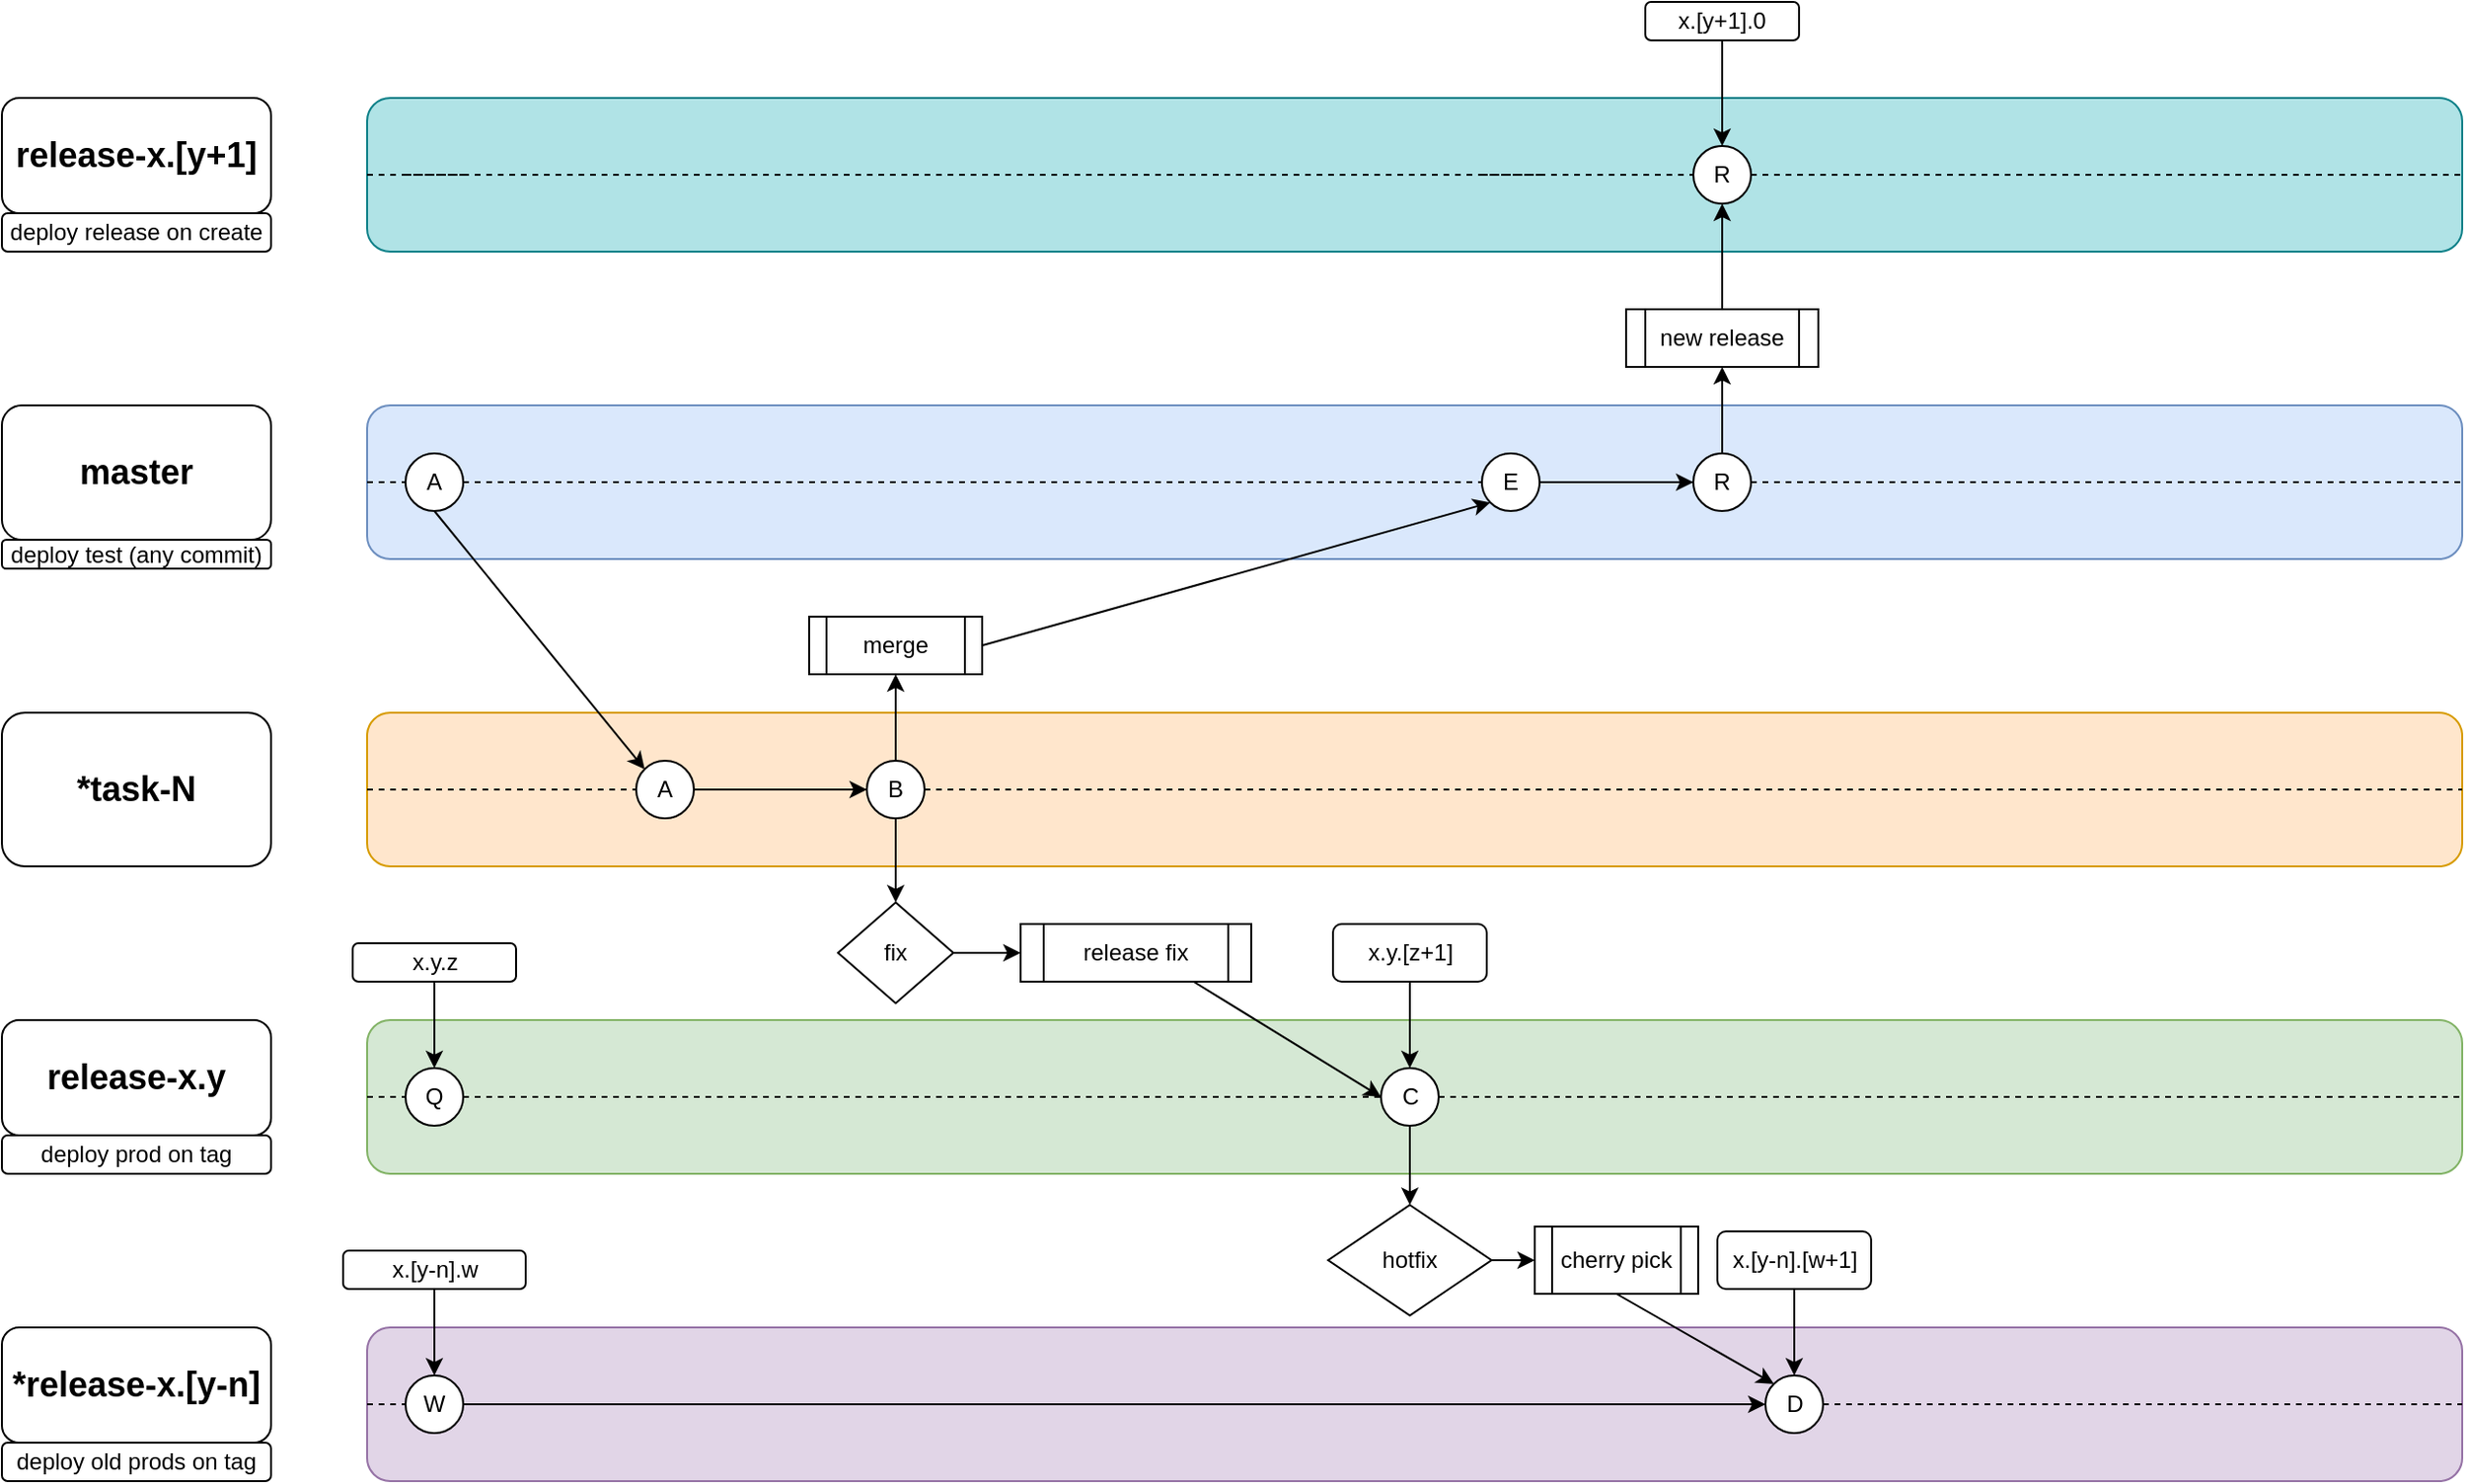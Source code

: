 <mxfile version="25.0.3">
  <diagram name="Страница — 1" id="oBCWE1gwKsoiFBKlAs1y">
    <mxGraphModel dx="2022" dy="1787" grid="1" gridSize="10" guides="1" tooltips="1" connect="1" arrows="1" fold="1" page="1" pageScale="1" pageWidth="827" pageHeight="1169" math="0" shadow="0">
      <root>
        <mxCell id="0" />
        <mxCell id="1" parent="0" />
        <mxCell id="iaNGk2XYDdVEJVMVyS7h-15" value="" style="rounded=1;whiteSpace=wrap;html=1;fillColor=#e1d5e7;strokeColor=#9673a6;" vertex="1" parent="1">
          <mxGeometry x="60" y="640" width="1090" height="80" as="geometry" />
        </mxCell>
        <mxCell id="iaNGk2XYDdVEJVMVyS7h-1" value="" style="rounded=1;whiteSpace=wrap;html=1;fillColor=#dae8fc;strokeColor=#6c8ebf;" vertex="1" parent="1">
          <mxGeometry x="60" y="160" width="1090" height="80" as="geometry" />
        </mxCell>
        <mxCell id="iaNGk2XYDdVEJVMVyS7h-2" value="&lt;h2&gt;master&lt;/h2&gt;" style="rounded=1;whiteSpace=wrap;html=1;" vertex="1" parent="1">
          <mxGeometry x="-130" y="160" width="140" height="70" as="geometry" />
        </mxCell>
        <mxCell id="iaNGk2XYDdVEJVMVyS7h-3" value="" style="rounded=1;whiteSpace=wrap;html=1;fillColor=#d5e8d4;strokeColor=#82b366;" vertex="1" parent="1">
          <mxGeometry x="60" y="480" width="1090" height="80" as="geometry" />
        </mxCell>
        <mxCell id="iaNGk2XYDdVEJVMVyS7h-4" value="&lt;h2&gt;release-x.y&lt;/h2&gt;" style="rounded=1;whiteSpace=wrap;html=1;" vertex="1" parent="1">
          <mxGeometry x="-130" y="480" width="140" height="60" as="geometry" />
        </mxCell>
        <mxCell id="iaNGk2XYDdVEJVMVyS7h-5" value="" style="rounded=1;whiteSpace=wrap;html=1;fillColor=#ffe6cc;strokeColor=#d79b00;" vertex="1" parent="1">
          <mxGeometry x="60" y="320" width="1090" height="80" as="geometry" />
        </mxCell>
        <mxCell id="iaNGk2XYDdVEJVMVyS7h-6" value="&lt;h2&gt;*task-N&lt;/h2&gt;" style="rounded=1;whiteSpace=wrap;html=1;" vertex="1" parent="1">
          <mxGeometry x="-130" y="320" width="140" height="80" as="geometry" />
        </mxCell>
        <mxCell id="iaNGk2XYDdVEJVMVyS7h-13" value="x.y.z" style="rounded=1;whiteSpace=wrap;html=1;" vertex="1" parent="1">
          <mxGeometry x="52.5" y="440" width="85" height="20" as="geometry" />
        </mxCell>
        <mxCell id="iaNGk2XYDdVEJVMVyS7h-14" value="" style="endArrow=classic;html=1;rounded=0;exitX=0.5;exitY=1;exitDx=0;exitDy=0;entryX=0.5;entryY=0;entryDx=0;entryDy=0;" edge="1" parent="1" source="iaNGk2XYDdVEJVMVyS7h-13" target="iaNGk2XYDdVEJVMVyS7h-8">
          <mxGeometry width="50" height="50" relative="1" as="geometry">
            <mxPoint x="95" y="370" as="sourcePoint" />
            <mxPoint x="95" y="420" as="targetPoint" />
          </mxGeometry>
        </mxCell>
        <mxCell id="iaNGk2XYDdVEJVMVyS7h-16" value="&lt;h2&gt;*release-x.[y-n]&lt;/h2&gt;" style="rounded=1;whiteSpace=wrap;html=1;" vertex="1" parent="1">
          <mxGeometry x="-130" y="640" width="140" height="60" as="geometry" />
        </mxCell>
        <mxCell id="iaNGk2XYDdVEJVMVyS7h-18" value="x.[y-n]&lt;span style=&quot;background-color: initial;&quot;&gt;.w&lt;/span&gt;" style="rounded=1;whiteSpace=wrap;html=1;" vertex="1" parent="1">
          <mxGeometry x="47.5" y="600" width="95" height="20" as="geometry" />
        </mxCell>
        <mxCell id="iaNGk2XYDdVEJVMVyS7h-19" value="" style="endArrow=classic;html=1;rounded=0;exitX=0.5;exitY=1;exitDx=0;exitDy=0;entryX=0.5;entryY=0;entryDx=0;entryDy=0;" edge="1" parent="1" source="iaNGk2XYDdVEJVMVyS7h-18" target="iaNGk2XYDdVEJVMVyS7h-17">
          <mxGeometry width="50" height="50" relative="1" as="geometry">
            <mxPoint x="95" y="620" as="sourcePoint" />
            <mxPoint x="95" y="670" as="targetPoint" />
          </mxGeometry>
        </mxCell>
        <mxCell id="iaNGk2XYDdVEJVMVyS7h-21" value="" style="endArrow=none;dashed=1;html=1;rounded=0;exitX=0;exitY=0.5;exitDx=0;exitDy=0;entryX=1;entryY=0.5;entryDx=0;entryDy=0;" edge="1" parent="1" source="iaNGk2XYDdVEJVMVyS7h-24" target="iaNGk2XYDdVEJVMVyS7h-5">
          <mxGeometry width="50" height="50" relative="1" as="geometry">
            <mxPoint x="460" y="440" as="sourcePoint" />
            <mxPoint x="510" y="390" as="targetPoint" />
          </mxGeometry>
        </mxCell>
        <mxCell id="iaNGk2XYDdVEJVMVyS7h-26" value="" style="endArrow=classic;html=1;rounded=0;exitX=1;exitY=0.5;exitDx=0;exitDy=0;entryX=0;entryY=0.5;entryDx=0;entryDy=0;" edge="1" parent="1" source="iaNGk2XYDdVEJVMVyS7h-12" target="iaNGk2XYDdVEJVMVyS7h-24">
          <mxGeometry width="50" height="50" relative="1" as="geometry">
            <mxPoint x="460" y="660" as="sourcePoint" />
            <mxPoint x="510" y="610" as="targetPoint" />
          </mxGeometry>
        </mxCell>
        <mxCell id="iaNGk2XYDdVEJVMVyS7h-29" value="x.y.[z+1]" style="rounded=1;whiteSpace=wrap;html=1;" vertex="1" parent="1">
          <mxGeometry x="562.5" y="430" width="80" height="30" as="geometry" />
        </mxCell>
        <mxCell id="iaNGk2XYDdVEJVMVyS7h-30" value="" style="endArrow=classic;html=1;rounded=0;exitX=0.5;exitY=1;exitDx=0;exitDy=0;entryX=0.5;entryY=0;entryDx=0;entryDy=0;" edge="1" parent="1" source="iaNGk2XYDdVEJVMVyS7h-29" target="iaNGk2XYDdVEJVMVyS7h-9">
          <mxGeometry width="50" height="50" relative="1" as="geometry">
            <mxPoint x="545" y="660" as="sourcePoint" />
            <mxPoint x="595" y="610" as="targetPoint" />
          </mxGeometry>
        </mxCell>
        <mxCell id="iaNGk2XYDdVEJVMVyS7h-31" value="" style="endArrow=none;dashed=1;html=1;rounded=0;exitX=0;exitY=0.5;exitDx=0;exitDy=0;entryX=1;entryY=0.5;entryDx=0;entryDy=0;" edge="1" parent="1" source="iaNGk2XYDdVEJVMVyS7h-63" target="iaNGk2XYDdVEJVMVyS7h-1">
          <mxGeometry width="50" height="50" relative="1" as="geometry">
            <mxPoint x="460" y="420" as="sourcePoint" />
            <mxPoint x="510" y="370" as="targetPoint" />
          </mxGeometry>
        </mxCell>
        <mxCell id="iaNGk2XYDdVEJVMVyS7h-32" value="" style="endArrow=none;dashed=1;html=1;rounded=0;exitX=0;exitY=0.5;exitDx=0;exitDy=0;entryX=1;entryY=0.5;entryDx=0;entryDy=0;" edge="1" parent="1" source="iaNGk2XYDdVEJVMVyS7h-1" target="iaNGk2XYDdVEJVMVyS7h-7">
          <mxGeometry width="50" height="50" relative="1" as="geometry">
            <mxPoint x="60" y="200" as="sourcePoint" />
            <mxPoint x="1150" y="200" as="targetPoint" />
          </mxGeometry>
        </mxCell>
        <mxCell id="iaNGk2XYDdVEJVMVyS7h-37" value="" style="endArrow=none;dashed=1;html=1;rounded=0;exitX=0;exitY=0.5;exitDx=0;exitDy=0;entryX=1;entryY=0.5;entryDx=0;entryDy=0;" edge="1" parent="1" source="iaNGk2XYDdVEJVMVyS7h-7" target="iaNGk2XYDdVEJVMVyS7h-23">
          <mxGeometry width="50" height="50" relative="1" as="geometry">
            <mxPoint x="80" y="200" as="sourcePoint" />
            <mxPoint x="1150" y="200" as="targetPoint" />
          </mxGeometry>
        </mxCell>
        <mxCell id="iaNGk2XYDdVEJVMVyS7h-39" value="cherry pick" style="shape=process;whiteSpace=wrap;html=1;backgroundOutline=1;" vertex="1" parent="1">
          <mxGeometry x="667.5" y="587.5" width="85" height="35" as="geometry" />
        </mxCell>
        <mxCell id="iaNGk2XYDdVEJVMVyS7h-40" value="" style="endArrow=classic;html=1;rounded=0;entryX=0.5;entryY=0;entryDx=0;entryDy=0;exitX=0.5;exitY=1;exitDx=0;exitDy=0;" edge="1" parent="1" source="iaNGk2XYDdVEJVMVyS7h-9" target="iaNGk2XYDdVEJVMVyS7h-41">
          <mxGeometry width="50" height="50" relative="1" as="geometry">
            <mxPoint x="570" y="603" as="sourcePoint" />
            <mxPoint x="580" y="380" as="targetPoint" />
          </mxGeometry>
        </mxCell>
        <mxCell id="iaNGk2XYDdVEJVMVyS7h-41" value="hotfix" style="rhombus;whiteSpace=wrap;html=1;" vertex="1" parent="1">
          <mxGeometry x="560" y="576.25" width="85" height="57.5" as="geometry" />
        </mxCell>
        <mxCell id="iaNGk2XYDdVEJVMVyS7h-42" value="" style="endArrow=classic;html=1;rounded=0;entryX=0;entryY=0.5;entryDx=0;entryDy=0;exitX=1;exitY=0.5;exitDx=0;exitDy=0;" edge="1" parent="1" source="iaNGk2XYDdVEJVMVyS7h-41" target="iaNGk2XYDdVEJVMVyS7h-39">
          <mxGeometry width="50" height="50" relative="1" as="geometry">
            <mxPoint x="530" y="670" as="sourcePoint" />
            <mxPoint x="580" y="620" as="targetPoint" />
          </mxGeometry>
        </mxCell>
        <mxCell id="iaNGk2XYDdVEJVMVyS7h-43" value="" style="endArrow=classic;html=1;rounded=0;exitX=1;exitY=0.5;exitDx=0;exitDy=0;entryX=0;entryY=0.5;entryDx=0;entryDy=0;" edge="1" parent="1" source="iaNGk2XYDdVEJVMVyS7h-23" target="iaNGk2XYDdVEJVMVyS7h-63">
          <mxGeometry width="50" height="50" relative="1" as="geometry">
            <mxPoint x="920" y="460" as="sourcePoint" />
            <mxPoint x="970" y="410" as="targetPoint" />
          </mxGeometry>
        </mxCell>
        <mxCell id="iaNGk2XYDdVEJVMVyS7h-45" value="" style="endArrow=none;dashed=1;html=1;rounded=0;exitX=0;exitY=0.5;exitDx=0;exitDy=0;entryX=1;entryY=0.5;entryDx=0;entryDy=0;" edge="1" parent="1" source="iaNGk2XYDdVEJVMVyS7h-22" target="iaNGk2XYDdVEJVMVyS7h-15">
          <mxGeometry width="50" height="50" relative="1" as="geometry">
            <mxPoint x="460" y="550" as="sourcePoint" />
            <mxPoint x="510" y="500" as="targetPoint" />
          </mxGeometry>
        </mxCell>
        <mxCell id="iaNGk2XYDdVEJVMVyS7h-7" value="A" style="ellipse;whiteSpace=wrap;html=1;aspect=fixed;" vertex="1" parent="1">
          <mxGeometry x="80" y="185" width="30" height="30" as="geometry" />
        </mxCell>
        <mxCell id="iaNGk2XYDdVEJVMVyS7h-25" value="" style="endArrow=none;dashed=1;html=1;rounded=0;exitX=0;exitY=0.5;exitDx=0;exitDy=0;entryX=1;entryY=0.5;entryDx=0;entryDy=0;" edge="1" parent="1" source="iaNGk2XYDdVEJVMVyS7h-5" target="iaNGk2XYDdVEJVMVyS7h-24">
          <mxGeometry width="50" height="50" relative="1" as="geometry">
            <mxPoint x="60" y="360" as="sourcePoint" />
            <mxPoint x="1150" y="360" as="targetPoint" />
          </mxGeometry>
        </mxCell>
        <mxCell id="iaNGk2XYDdVEJVMVyS7h-24" value="B" style="ellipse;whiteSpace=wrap;html=1;aspect=fixed;" vertex="1" parent="1">
          <mxGeometry x="320" y="345" width="30" height="30" as="geometry" />
        </mxCell>
        <mxCell id="iaNGk2XYDdVEJVMVyS7h-12" value="A" style="ellipse;whiteSpace=wrap;html=1;aspect=fixed;" vertex="1" parent="1">
          <mxGeometry x="200" y="345" width="30" height="30" as="geometry" />
        </mxCell>
        <mxCell id="iaNGk2XYDdVEJVMVyS7h-46" value="" style="endArrow=none;dashed=1;html=1;rounded=0;exitX=0;exitY=0.5;exitDx=0;exitDy=0;entryX=1;entryY=0.5;entryDx=0;entryDy=0;" edge="1" parent="1" source="iaNGk2XYDdVEJVMVyS7h-15" target="iaNGk2XYDdVEJVMVyS7h-17">
          <mxGeometry width="50" height="50" relative="1" as="geometry">
            <mxPoint x="60" y="680" as="sourcePoint" />
            <mxPoint x="1150" y="680" as="targetPoint" />
          </mxGeometry>
        </mxCell>
        <mxCell id="iaNGk2XYDdVEJVMVyS7h-47" value="" style="endArrow=classic;html=1;rounded=0;exitX=0.5;exitY=1;exitDx=0;exitDy=0;entryX=0;entryY=0;entryDx=0;entryDy=0;" edge="1" parent="1" source="iaNGk2XYDdVEJVMVyS7h-39" target="iaNGk2XYDdVEJVMVyS7h-22">
          <mxGeometry width="50" height="50" relative="1" as="geometry">
            <mxPoint x="530" y="550" as="sourcePoint" />
            <mxPoint x="580" y="500" as="targetPoint" />
          </mxGeometry>
        </mxCell>
        <mxCell id="iaNGk2XYDdVEJVMVyS7h-48" value="x.[y-n].[w+1]" style="rounded=1;whiteSpace=wrap;html=1;" vertex="1" parent="1">
          <mxGeometry x="762.5" y="590" width="80" height="30" as="geometry" />
        </mxCell>
        <mxCell id="iaNGk2XYDdVEJVMVyS7h-49" value="" style="endArrow=none;dashed=1;html=1;rounded=0;exitX=0;exitY=0.5;exitDx=0;exitDy=0;entryX=1;entryY=0.5;entryDx=0;entryDy=0;" edge="1" parent="1" source="iaNGk2XYDdVEJVMVyS7h-17" target="iaNGk2XYDdVEJVMVyS7h-22">
          <mxGeometry width="50" height="50" relative="1" as="geometry">
            <mxPoint x="80" y="680" as="sourcePoint" />
            <mxPoint x="1150" y="680" as="targetPoint" />
          </mxGeometry>
        </mxCell>
        <mxCell id="iaNGk2XYDdVEJVMVyS7h-22" value="D" style="ellipse;whiteSpace=wrap;html=1;aspect=fixed;" vertex="1" parent="1">
          <mxGeometry x="787.5" y="665" width="30" height="30" as="geometry" />
        </mxCell>
        <mxCell id="iaNGk2XYDdVEJVMVyS7h-50" value="" style="endArrow=classic;html=1;rounded=0;exitX=0.5;exitY=1;exitDx=0;exitDy=0;entryX=0.5;entryY=0;entryDx=0;entryDy=0;" edge="1" parent="1" source="iaNGk2XYDdVEJVMVyS7h-48" target="iaNGk2XYDdVEJVMVyS7h-22">
          <mxGeometry width="50" height="50" relative="1" as="geometry">
            <mxPoint x="530" y="550" as="sourcePoint" />
            <mxPoint x="580" y="500" as="targetPoint" />
          </mxGeometry>
        </mxCell>
        <mxCell id="iaNGk2XYDdVEJVMVyS7h-51" value="" style="endArrow=classic;html=1;rounded=0;exitX=1;exitY=0.5;exitDx=0;exitDy=0;entryX=0;entryY=0.5;entryDx=0;entryDy=0;" edge="1" parent="1" source="iaNGk2XYDdVEJVMVyS7h-17" target="iaNGk2XYDdVEJVMVyS7h-22">
          <mxGeometry width="50" height="50" relative="1" as="geometry">
            <mxPoint x="460" y="550" as="sourcePoint" />
            <mxPoint x="510" y="500" as="targetPoint" />
          </mxGeometry>
        </mxCell>
        <mxCell id="iaNGk2XYDdVEJVMVyS7h-52" value="" style="endArrow=none;dashed=1;html=1;rounded=0;exitX=0;exitY=0.5;exitDx=0;exitDy=0;entryX=1;entryY=0.5;entryDx=0;entryDy=0;" edge="1" parent="1" source="iaNGk2XYDdVEJVMVyS7h-9" target="iaNGk2XYDdVEJVMVyS7h-3">
          <mxGeometry width="50" height="50" relative="1" as="geometry">
            <mxPoint x="520" y="600" as="sourcePoint" />
            <mxPoint x="570" y="550" as="targetPoint" />
          </mxGeometry>
        </mxCell>
        <mxCell id="iaNGk2XYDdVEJVMVyS7h-53" value="" style="endArrow=none;dashed=1;html=1;rounded=0;exitX=0;exitY=0.5;exitDx=0;exitDy=0;entryX=1;entryY=0.5;entryDx=0;entryDy=0;" edge="1" parent="1" source="iaNGk2XYDdVEJVMVyS7h-3" target="iaNGk2XYDdVEJVMVyS7h-8">
          <mxGeometry width="50" height="50" relative="1" as="geometry">
            <mxPoint x="60" y="520" as="sourcePoint" />
            <mxPoint x="1150" y="520" as="targetPoint" />
          </mxGeometry>
        </mxCell>
        <mxCell id="iaNGk2XYDdVEJVMVyS7h-54" value="" style="endArrow=none;dashed=1;html=1;rounded=0;exitX=0;exitY=0.5;exitDx=0;exitDy=0;entryX=1;entryY=0.5;entryDx=0;entryDy=0;" edge="1" parent="1" source="iaNGk2XYDdVEJVMVyS7h-8" target="iaNGk2XYDdVEJVMVyS7h-9">
          <mxGeometry width="50" height="50" relative="1" as="geometry">
            <mxPoint x="80" y="520" as="sourcePoint" />
            <mxPoint x="1150" y="520" as="targetPoint" />
          </mxGeometry>
        </mxCell>
        <mxCell id="iaNGk2XYDdVEJVMVyS7h-8" value="Q" style="ellipse;whiteSpace=wrap;html=1;aspect=fixed;" vertex="1" parent="1">
          <mxGeometry x="80" y="505" width="30" height="30" as="geometry" />
        </mxCell>
        <mxCell id="iaNGk2XYDdVEJVMVyS7h-9" value="C" style="ellipse;whiteSpace=wrap;html=1;aspect=fixed;" vertex="1" parent="1">
          <mxGeometry x="587.5" y="505" width="30" height="30" as="geometry" />
        </mxCell>
        <mxCell id="iaNGk2XYDdVEJVMVyS7h-17" value="W" style="ellipse;whiteSpace=wrap;html=1;aspect=fixed;" vertex="1" parent="1">
          <mxGeometry x="80" y="665" width="30" height="30" as="geometry" />
        </mxCell>
        <mxCell id="iaNGk2XYDdVEJVMVyS7h-55" value="" style="rounded=1;whiteSpace=wrap;html=1;fillColor=#b0e3e6;strokeColor=#0e8088;" vertex="1" parent="1">
          <mxGeometry x="60" width="1090" height="80" as="geometry" />
        </mxCell>
        <mxCell id="iaNGk2XYDdVEJVMVyS7h-56" value="&lt;h2&gt;release-x.[y+1]&lt;/h2&gt;" style="rounded=1;whiteSpace=wrap;html=1;" vertex="1" parent="1">
          <mxGeometry x="-130" width="140" height="60" as="geometry" />
        </mxCell>
        <mxCell id="iaNGk2XYDdVEJVMVyS7h-57" value="" style="endArrow=none;dashed=1;html=1;rounded=0;exitX=0;exitY=0.5;exitDx=0;exitDy=0;entryX=1;entryY=0.5;entryDx=0;entryDy=0;" edge="1" parent="1" target="iaNGk2XYDdVEJVMVyS7h-55" source="iaNGk2XYDdVEJVMVyS7h-62">
          <mxGeometry width="50" height="50" relative="1" as="geometry">
            <mxPoint x="640" y="40" as="sourcePoint" />
            <mxPoint x="510" y="210" as="targetPoint" />
          </mxGeometry>
        </mxCell>
        <mxCell id="iaNGk2XYDdVEJVMVyS7h-58" value="" style="endArrow=none;dashed=1;html=1;rounded=0;exitX=0;exitY=0.5;exitDx=0;exitDy=0;entryX=1;entryY=0.5;entryDx=0;entryDy=0;" edge="1" parent="1" source="iaNGk2XYDdVEJVMVyS7h-55">
          <mxGeometry width="50" height="50" relative="1" as="geometry">
            <mxPoint x="60" y="40" as="sourcePoint" />
            <mxPoint x="110" y="40" as="targetPoint" />
          </mxGeometry>
        </mxCell>
        <mxCell id="iaNGk2XYDdVEJVMVyS7h-59" value="" style="endArrow=none;dashed=1;html=1;rounded=0;exitX=0;exitY=0.5;exitDx=0;exitDy=0;entryX=1;entryY=0.5;entryDx=0;entryDy=0;" edge="1" parent="1">
          <mxGeometry width="50" height="50" relative="1" as="geometry">
            <mxPoint x="80" y="40" as="sourcePoint" />
            <mxPoint x="670" y="40" as="targetPoint" />
          </mxGeometry>
        </mxCell>
        <mxCell id="iaNGk2XYDdVEJVMVyS7h-64" value="" style="endArrow=none;dashed=1;html=1;rounded=0;exitX=0;exitY=0.5;exitDx=0;exitDy=0;entryX=1;entryY=0.5;entryDx=0;entryDy=0;" edge="1" parent="1" source="iaNGk2XYDdVEJVMVyS7h-23" target="iaNGk2XYDdVEJVMVyS7h-63">
          <mxGeometry width="50" height="50" relative="1" as="geometry">
            <mxPoint x="640" y="200" as="sourcePoint" />
            <mxPoint x="1150" y="200" as="targetPoint" />
          </mxGeometry>
        </mxCell>
        <mxCell id="iaNGk2XYDdVEJVMVyS7h-63" value="R" style="ellipse;whiteSpace=wrap;html=1;aspect=fixed;" vertex="1" parent="1">
          <mxGeometry x="750" y="185" width="30" height="30" as="geometry" />
        </mxCell>
        <mxCell id="iaNGk2XYDdVEJVMVyS7h-23" value="E" style="ellipse;whiteSpace=wrap;html=1;aspect=fixed;" vertex="1" parent="1">
          <mxGeometry x="640" y="185" width="30" height="30" as="geometry" />
        </mxCell>
        <mxCell id="iaNGk2XYDdVEJVMVyS7h-66" value="new release" style="shape=process;whiteSpace=wrap;html=1;backgroundOutline=1;" vertex="1" parent="1">
          <mxGeometry x="715" y="110" width="100" height="30" as="geometry" />
        </mxCell>
        <mxCell id="iaNGk2XYDdVEJVMVyS7h-67" value="" style="endArrow=classic;html=1;rounded=0;exitX=0.5;exitY=0;exitDx=0;exitDy=0;entryX=0.5;entryY=1;entryDx=0;entryDy=0;" edge="1" parent="1" source="iaNGk2XYDdVEJVMVyS7h-63" target="iaNGk2XYDdVEJVMVyS7h-66">
          <mxGeometry width="50" height="50" relative="1" as="geometry">
            <mxPoint x="570" y="200" as="sourcePoint" />
            <mxPoint x="620" y="150" as="targetPoint" />
          </mxGeometry>
        </mxCell>
        <mxCell id="iaNGk2XYDdVEJVMVyS7h-68" value="" style="endArrow=classic;html=1;rounded=0;entryX=0.5;entryY=1;entryDx=0;entryDy=0;exitX=0.5;exitY=0;exitDx=0;exitDy=0;" edge="1" parent="1" source="iaNGk2XYDdVEJVMVyS7h-66" target="iaNGk2XYDdVEJVMVyS7h-62">
          <mxGeometry width="50" height="50" relative="1" as="geometry">
            <mxPoint x="570" y="200" as="sourcePoint" />
            <mxPoint x="620" y="150" as="targetPoint" />
          </mxGeometry>
        </mxCell>
        <mxCell id="iaNGk2XYDdVEJVMVyS7h-69" value="" style="endArrow=none;dashed=1;html=1;rounded=0;exitX=0;exitY=0.5;exitDx=0;exitDy=0;entryX=1;entryY=0.5;entryDx=0;entryDy=0;" edge="1" parent="1" target="iaNGk2XYDdVEJVMVyS7h-62">
          <mxGeometry width="50" height="50" relative="1" as="geometry">
            <mxPoint x="640" y="40" as="sourcePoint" />
            <mxPoint x="1150" y="40" as="targetPoint" />
          </mxGeometry>
        </mxCell>
        <mxCell id="iaNGk2XYDdVEJVMVyS7h-62" value="R" style="ellipse;whiteSpace=wrap;html=1;aspect=fixed;" vertex="1" parent="1">
          <mxGeometry x="750" y="25" width="30" height="30" as="geometry" />
        </mxCell>
        <mxCell id="iaNGk2XYDdVEJVMVyS7h-70" value="merge" style="shape=process;whiteSpace=wrap;html=1;backgroundOutline=1;" vertex="1" parent="1">
          <mxGeometry x="290" y="270" width="90" height="30" as="geometry" />
        </mxCell>
        <mxCell id="iaNGk2XYDdVEJVMVyS7h-71" value="" style="endArrow=classic;html=1;rounded=0;exitX=0.5;exitY=0;exitDx=0;exitDy=0;entryX=0.5;entryY=1;entryDx=0;entryDy=0;" edge="1" parent="1" source="iaNGk2XYDdVEJVMVyS7h-24" target="iaNGk2XYDdVEJVMVyS7h-70">
          <mxGeometry width="50" height="50" relative="1" as="geometry">
            <mxPoint x="350" y="500" as="sourcePoint" />
            <mxPoint x="400" y="450" as="targetPoint" />
          </mxGeometry>
        </mxCell>
        <mxCell id="iaNGk2XYDdVEJVMVyS7h-76" value="x.[y+1].0" style="rounded=1;whiteSpace=wrap;html=1;" vertex="1" parent="1">
          <mxGeometry x="725" y="-50" width="80" height="20" as="geometry" />
        </mxCell>
        <mxCell id="iaNGk2XYDdVEJVMVyS7h-77" value="" style="endArrow=classic;html=1;rounded=0;entryX=0.5;entryY=0;entryDx=0;entryDy=0;exitX=0.5;exitY=1;exitDx=0;exitDy=0;" edge="1" parent="1" source="iaNGk2XYDdVEJVMVyS7h-76" target="iaNGk2XYDdVEJVMVyS7h-62">
          <mxGeometry width="50" height="50" relative="1" as="geometry">
            <mxPoint x="350" y="200" as="sourcePoint" />
            <mxPoint x="400" y="150" as="targetPoint" />
          </mxGeometry>
        </mxCell>
        <mxCell id="iaNGk2XYDdVEJVMVyS7h-79" value="" style="endArrow=classic;html=1;rounded=0;exitX=0.5;exitY=1;exitDx=0;exitDy=0;entryX=0;entryY=0;entryDx=0;entryDy=0;" edge="1" parent="1" source="iaNGk2XYDdVEJVMVyS7h-7" target="iaNGk2XYDdVEJVMVyS7h-12">
          <mxGeometry width="50" height="50" relative="1" as="geometry">
            <mxPoint x="250" y="490" as="sourcePoint" />
            <mxPoint x="300" y="440" as="targetPoint" />
          </mxGeometry>
        </mxCell>
        <mxCell id="iaNGk2XYDdVEJVMVyS7h-80" value="fix" style="rhombus;whiteSpace=wrap;html=1;" vertex="1" parent="1">
          <mxGeometry x="305" y="418.75" width="60" height="52.5" as="geometry" />
        </mxCell>
        <mxCell id="iaNGk2XYDdVEJVMVyS7h-81" value="" style="endArrow=classic;html=1;rounded=0;exitX=1;exitY=0.5;exitDx=0;exitDy=0;entryX=0;entryY=1;entryDx=0;entryDy=0;" edge="1" parent="1" source="iaNGk2XYDdVEJVMVyS7h-70" target="iaNGk2XYDdVEJVMVyS7h-23">
          <mxGeometry width="50" height="50" relative="1" as="geometry">
            <mxPoint x="415" y="310" as="sourcePoint" />
            <mxPoint x="465" y="260" as="targetPoint" />
          </mxGeometry>
        </mxCell>
        <mxCell id="iaNGk2XYDdVEJVMVyS7h-83" value="" style="endArrow=classic;html=1;rounded=0;exitX=0.5;exitY=1;exitDx=0;exitDy=0;entryX=0.5;entryY=0;entryDx=0;entryDy=0;" edge="1" parent="1" source="iaNGk2XYDdVEJVMVyS7h-24" target="iaNGk2XYDdVEJVMVyS7h-80">
          <mxGeometry width="50" height="50" relative="1" as="geometry">
            <mxPoint x="250" y="490" as="sourcePoint" />
            <mxPoint x="300" y="440" as="targetPoint" />
          </mxGeometry>
        </mxCell>
        <mxCell id="iaNGk2XYDdVEJVMVyS7h-85" value="release fix" style="shape=process;whiteSpace=wrap;html=1;backgroundOutline=1;" vertex="1" parent="1">
          <mxGeometry x="400" y="430" width="120" height="30" as="geometry" />
        </mxCell>
        <mxCell id="iaNGk2XYDdVEJVMVyS7h-86" value="" style="endArrow=classic;html=1;rounded=0;entryX=0;entryY=0.5;entryDx=0;entryDy=0;exitX=1;exitY=0.5;exitDx=0;exitDy=0;" edge="1" parent="1" source="iaNGk2XYDdVEJVMVyS7h-80" target="iaNGk2XYDdVEJVMVyS7h-85">
          <mxGeometry width="50" height="50" relative="1" as="geometry">
            <mxPoint x="250" y="490" as="sourcePoint" />
            <mxPoint x="300" y="440" as="targetPoint" />
          </mxGeometry>
        </mxCell>
        <mxCell id="iaNGk2XYDdVEJVMVyS7h-87" value="" style="endArrow=classic;html=1;rounded=0;entryX=0;entryY=0.5;entryDx=0;entryDy=0;exitX=0.75;exitY=1;exitDx=0;exitDy=0;" edge="1" parent="1" source="iaNGk2XYDdVEJVMVyS7h-85" target="iaNGk2XYDdVEJVMVyS7h-9">
          <mxGeometry width="50" height="50" relative="1" as="geometry">
            <mxPoint x="250" y="490" as="sourcePoint" />
            <mxPoint x="300" y="440" as="targetPoint" />
          </mxGeometry>
        </mxCell>
        <mxCell id="iaNGk2XYDdVEJVMVyS7h-88" value="deploy test (any commit)" style="rounded=1;whiteSpace=wrap;html=1;" vertex="1" parent="1">
          <mxGeometry x="-130" y="230" width="140" height="15" as="geometry" />
        </mxCell>
        <mxCell id="iaNGk2XYDdVEJVMVyS7h-90" value="deploy prod on tag" style="rounded=1;whiteSpace=wrap;html=1;" vertex="1" parent="1">
          <mxGeometry x="-130" y="540" width="140" height="20" as="geometry" />
        </mxCell>
        <mxCell id="iaNGk2XYDdVEJVMVyS7h-92" value="deploy release on create" style="rounded=1;whiteSpace=wrap;html=1;" vertex="1" parent="1">
          <mxGeometry x="-130" y="60" width="140" height="20" as="geometry" />
        </mxCell>
        <mxCell id="iaNGk2XYDdVEJVMVyS7h-94" value="deploy old prods on tag" style="rounded=1;whiteSpace=wrap;html=1;" vertex="1" parent="1">
          <mxGeometry x="-130" y="700" width="140" height="20" as="geometry" />
        </mxCell>
      </root>
    </mxGraphModel>
  </diagram>
</mxfile>
